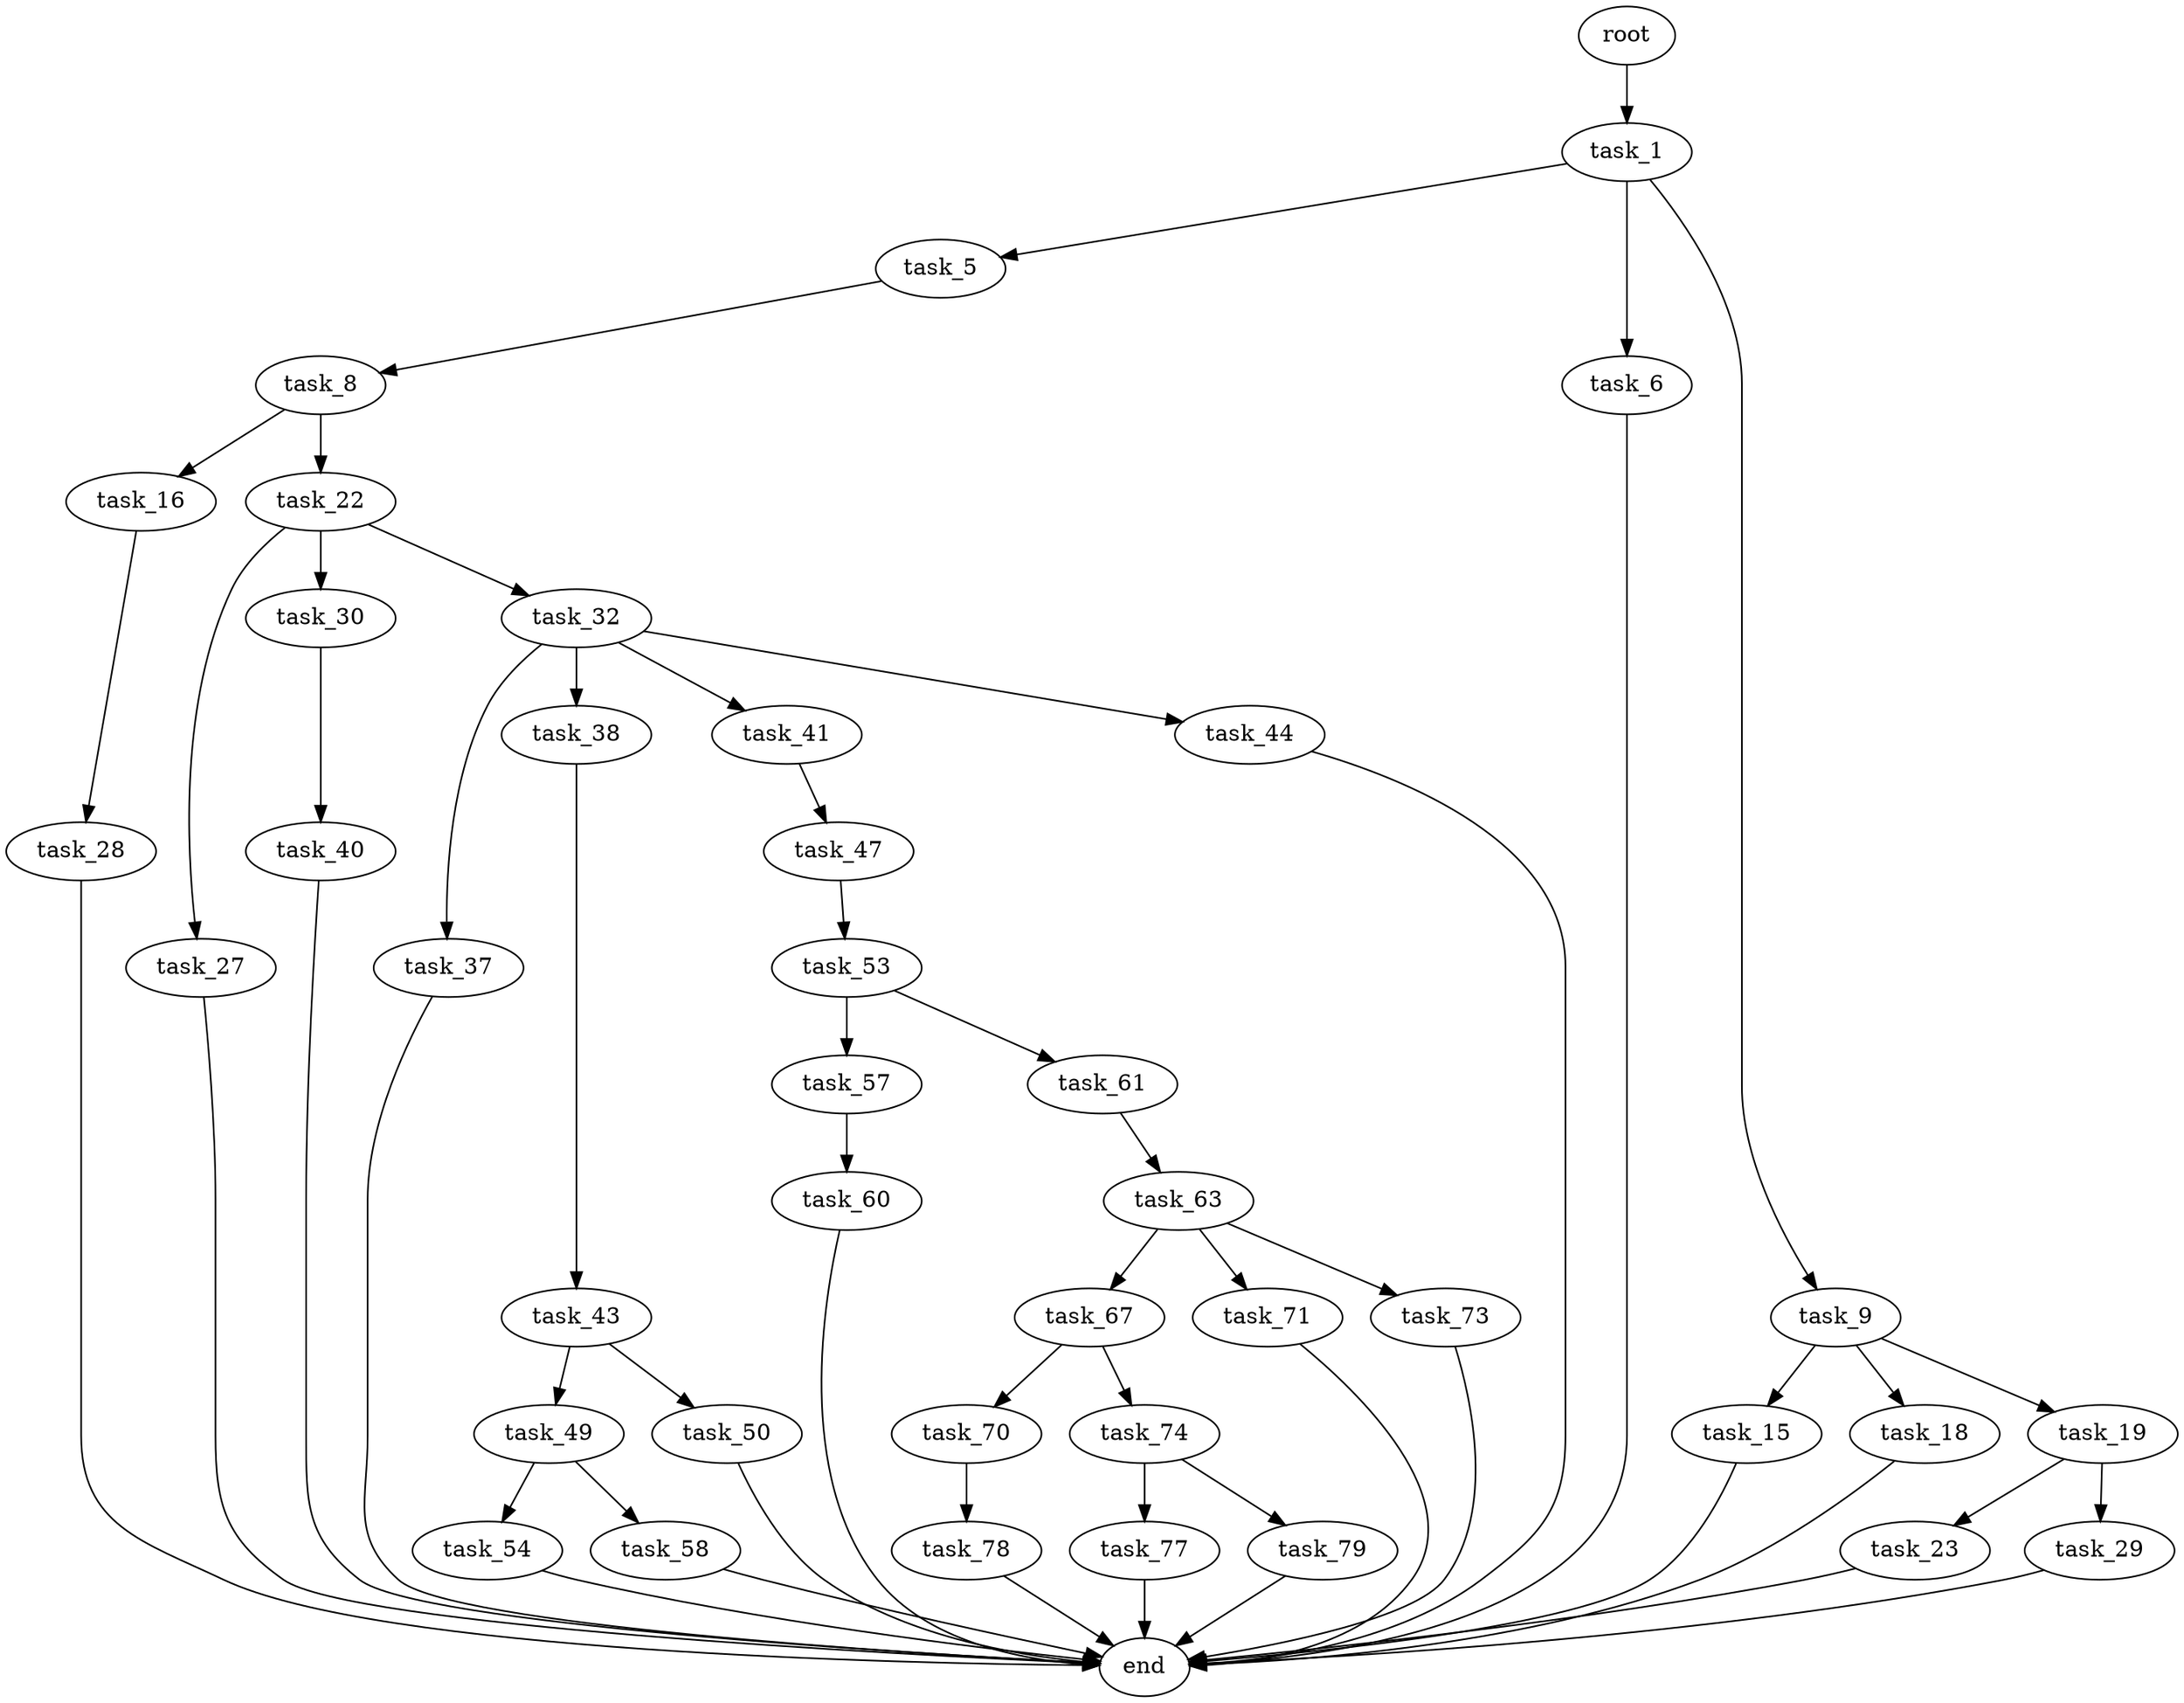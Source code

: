 digraph G {
  root [size="0.000000"];
  task_1 [size="15429049829.000000"];
  task_5 [size="63381749727.000000"];
  task_6 [size="27664031588.000000"];
  task_9 [size="2495792370.000000"];
  task_8 [size="28991029248.000000"];
  end [size="0.000000"];
  task_16 [size="231928233984.000000"];
  task_22 [size="20873239664.000000"];
  task_15 [size="400528069998.000000"];
  task_18 [size="247915876440.000000"];
  task_19 [size="1154858330090.000000"];
  task_28 [size="141874436080.000000"];
  task_23 [size="5715567460.000000"];
  task_29 [size="216910708410.000000"];
  task_27 [size="231928233984.000000"];
  task_30 [size="281824781392.000000"];
  task_32 [size="3842831381.000000"];
  task_40 [size="1762980360.000000"];
  task_37 [size="235436273735.000000"];
  task_38 [size="7656512032.000000"];
  task_41 [size="549755813888.000000"];
  task_44 [size="94000165479.000000"];
  task_43 [size="1073741824000.000000"];
  task_47 [size="3808013360.000000"];
  task_49 [size="234752122298.000000"];
  task_50 [size="216007426648.000000"];
  task_53 [size="102330335946.000000"];
  task_54 [size="33754174919.000000"];
  task_58 [size="17177748677.000000"];
  task_57 [size="8589934592.000000"];
  task_61 [size="782757789696.000000"];
  task_60 [size="169636176720.000000"];
  task_63 [size="8589934592.000000"];
  task_67 [size="252027933592.000000"];
  task_71 [size="15482194704.000000"];
  task_73 [size="324788382505.000000"];
  task_70 [size="115867565775.000000"];
  task_74 [size="13245505778.000000"];
  task_78 [size="8337372563.000000"];
  task_77 [size="68719476736.000000"];
  task_79 [size="869885566836.000000"];

  root -> task_1 [size="1.000000"];
  task_1 -> task_5 [size="75497472.000000"];
  task_1 -> task_6 [size="75497472.000000"];
  task_1 -> task_9 [size="75497472.000000"];
  task_5 -> task_8 [size="75497472.000000"];
  task_6 -> end [size="1.000000"];
  task_9 -> task_15 [size="301989888.000000"];
  task_9 -> task_18 [size="301989888.000000"];
  task_9 -> task_19 [size="301989888.000000"];
  task_8 -> task_16 [size="75497472.000000"];
  task_8 -> task_22 [size="75497472.000000"];
  task_16 -> task_28 [size="301989888.000000"];
  task_22 -> task_27 [size="536870912.000000"];
  task_22 -> task_30 [size="536870912.000000"];
  task_22 -> task_32 [size="536870912.000000"];
  task_15 -> end [size="1.000000"];
  task_18 -> end [size="1.000000"];
  task_19 -> task_23 [size="838860800.000000"];
  task_19 -> task_29 [size="838860800.000000"];
  task_28 -> end [size="1.000000"];
  task_23 -> end [size="1.000000"];
  task_29 -> end [size="1.000000"];
  task_27 -> end [size="1.000000"];
  task_30 -> task_40 [size="301989888.000000"];
  task_32 -> task_37 [size="75497472.000000"];
  task_32 -> task_38 [size="75497472.000000"];
  task_32 -> task_41 [size="75497472.000000"];
  task_32 -> task_44 [size="75497472.000000"];
  task_40 -> end [size="1.000000"];
  task_37 -> end [size="1.000000"];
  task_38 -> task_43 [size="134217728.000000"];
  task_41 -> task_47 [size="536870912.000000"];
  task_44 -> end [size="1.000000"];
  task_43 -> task_49 [size="838860800.000000"];
  task_43 -> task_50 [size="838860800.000000"];
  task_47 -> task_53 [size="134217728.000000"];
  task_49 -> task_54 [size="301989888.000000"];
  task_49 -> task_58 [size="301989888.000000"];
  task_50 -> end [size="1.000000"];
  task_53 -> task_57 [size="209715200.000000"];
  task_53 -> task_61 [size="209715200.000000"];
  task_54 -> end [size="1.000000"];
  task_58 -> end [size="1.000000"];
  task_57 -> task_60 [size="33554432.000000"];
  task_61 -> task_63 [size="679477248.000000"];
  task_60 -> end [size="1.000000"];
  task_63 -> task_67 [size="33554432.000000"];
  task_63 -> task_71 [size="33554432.000000"];
  task_63 -> task_73 [size="33554432.000000"];
  task_67 -> task_70 [size="209715200.000000"];
  task_67 -> task_74 [size="209715200.000000"];
  task_71 -> end [size="1.000000"];
  task_73 -> end [size="1.000000"];
  task_70 -> task_78 [size="301989888.000000"];
  task_74 -> task_77 [size="679477248.000000"];
  task_74 -> task_79 [size="679477248.000000"];
  task_78 -> end [size="1.000000"];
  task_77 -> end [size="1.000000"];
  task_79 -> end [size="1.000000"];
}
